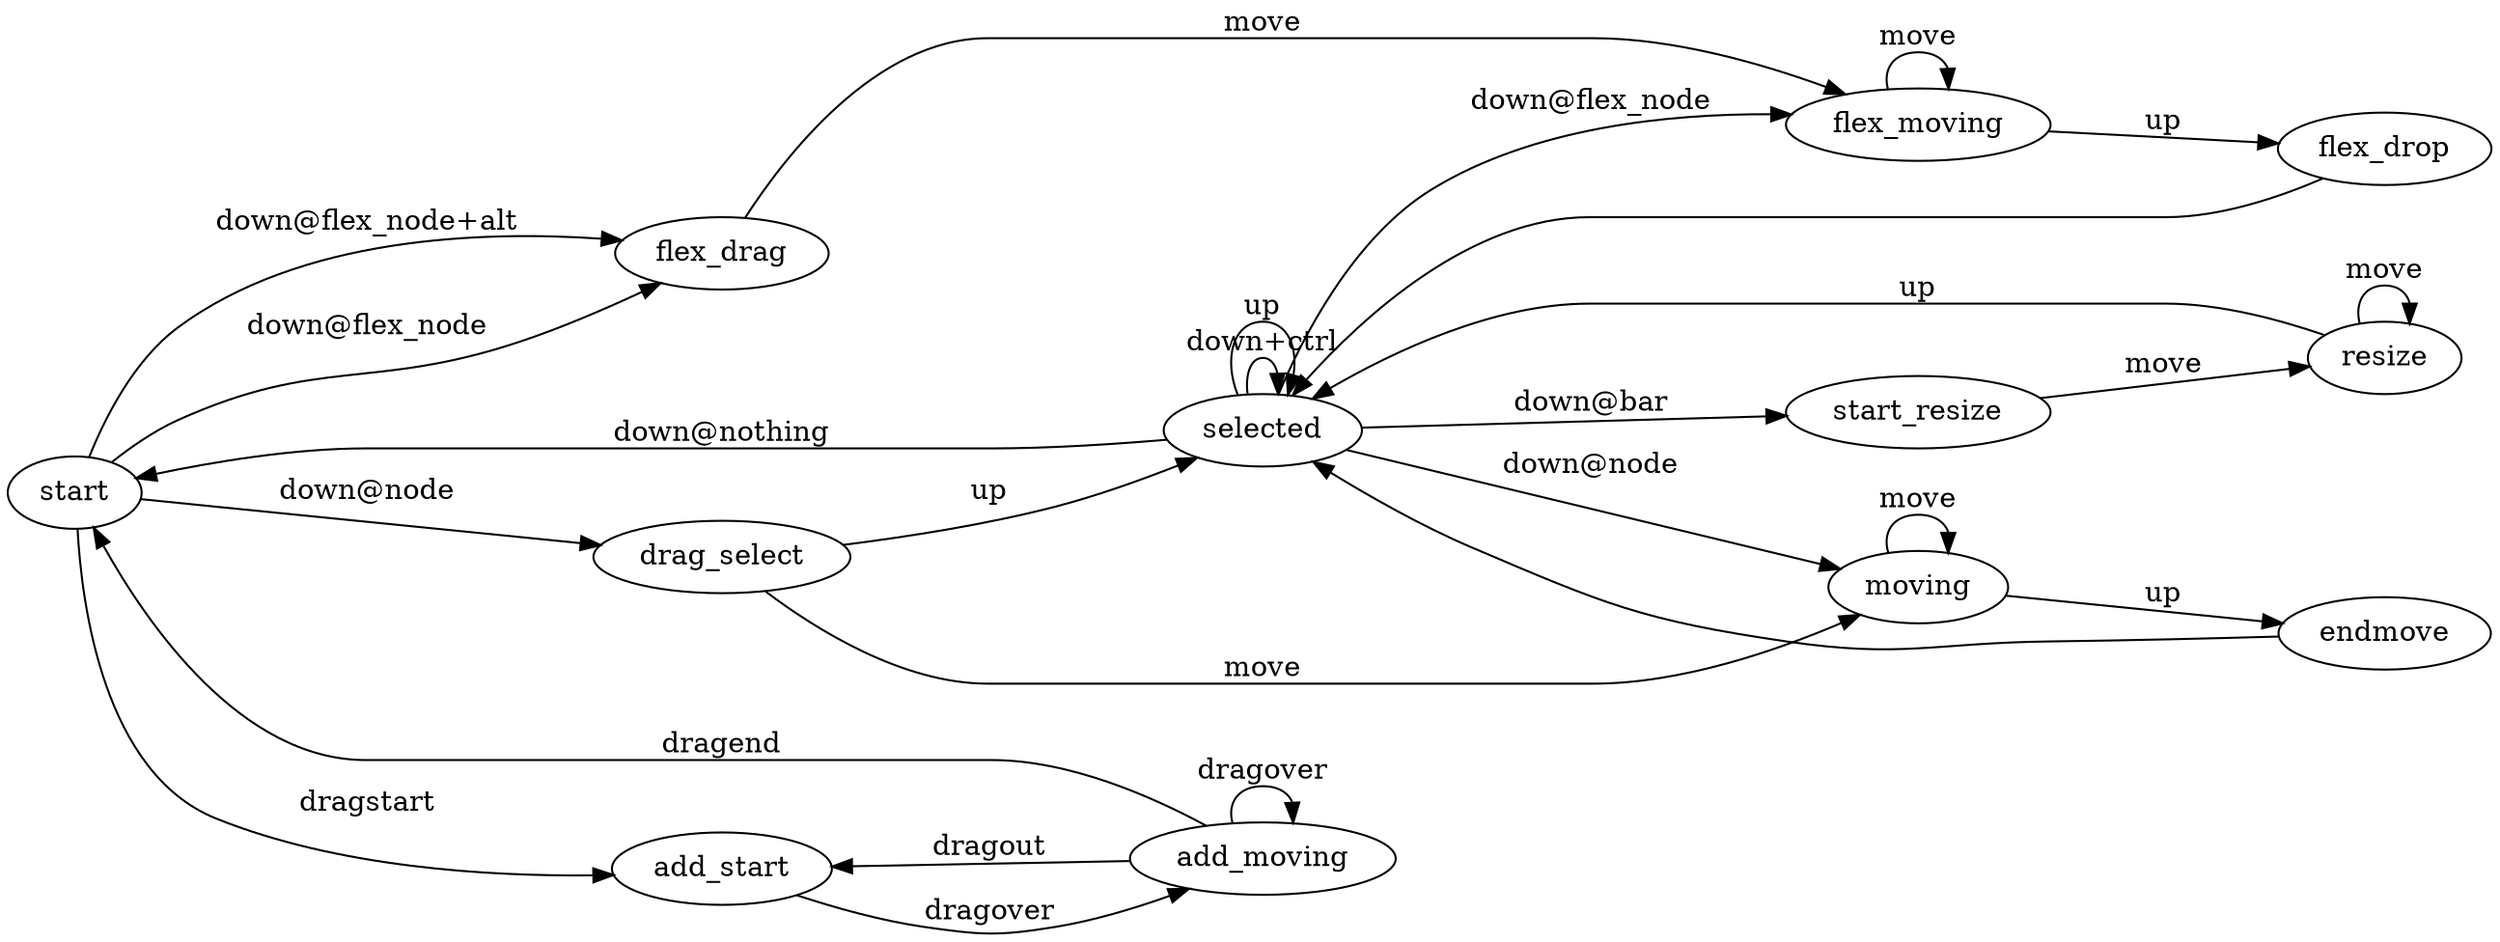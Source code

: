 digraph {


  rankdir=LR
  edge[minlen=2]
  start -> drag_select[label="down@node"];
  start -> flex_drag[label="down@flex_node+alt"];
  start -> flex_drag[label="down@flex_node"];

  flex_drag -> flex_moving[label="move"]
  flex_moving -> flex_drop[label="up"]
  flex_moving -> flex_moving[label="move"]
  flex_drop -> selected;
 

  // 选择
  drag_select -> moving[label=move]
  drag_select -> selected[label=up]
  selected -> selected[label="down+ctrl"]
  selected -> selected[label="up"]
  selected -> moving[label="down@node"]
  selected -> flex_moving[label="down@flex_node"]
  selected -> start[label="down@nothing"]
  // selected -> selected[label="down+ctrl"]
  moving -> moving[label="move"]
  moving -> endmove[label="up"]
  endmove -> selected;

  // 插入元素
  start -> add_start[label="dragstart"]; 
  add_start -> add_moving[label="dragover"]; 
  add_moving -> add_moving[label="dragover"]; 
  add_moving -> add_start[label="dragout"]
  add_moving -> start [label="dragend"]


  // 调整大小的交互
  selected -> start_resize[label="down@bar"];
  start_resize -> resize[label="move"];
  resize -> resize[label="move"]
  resize -> selected[label="up"];


}